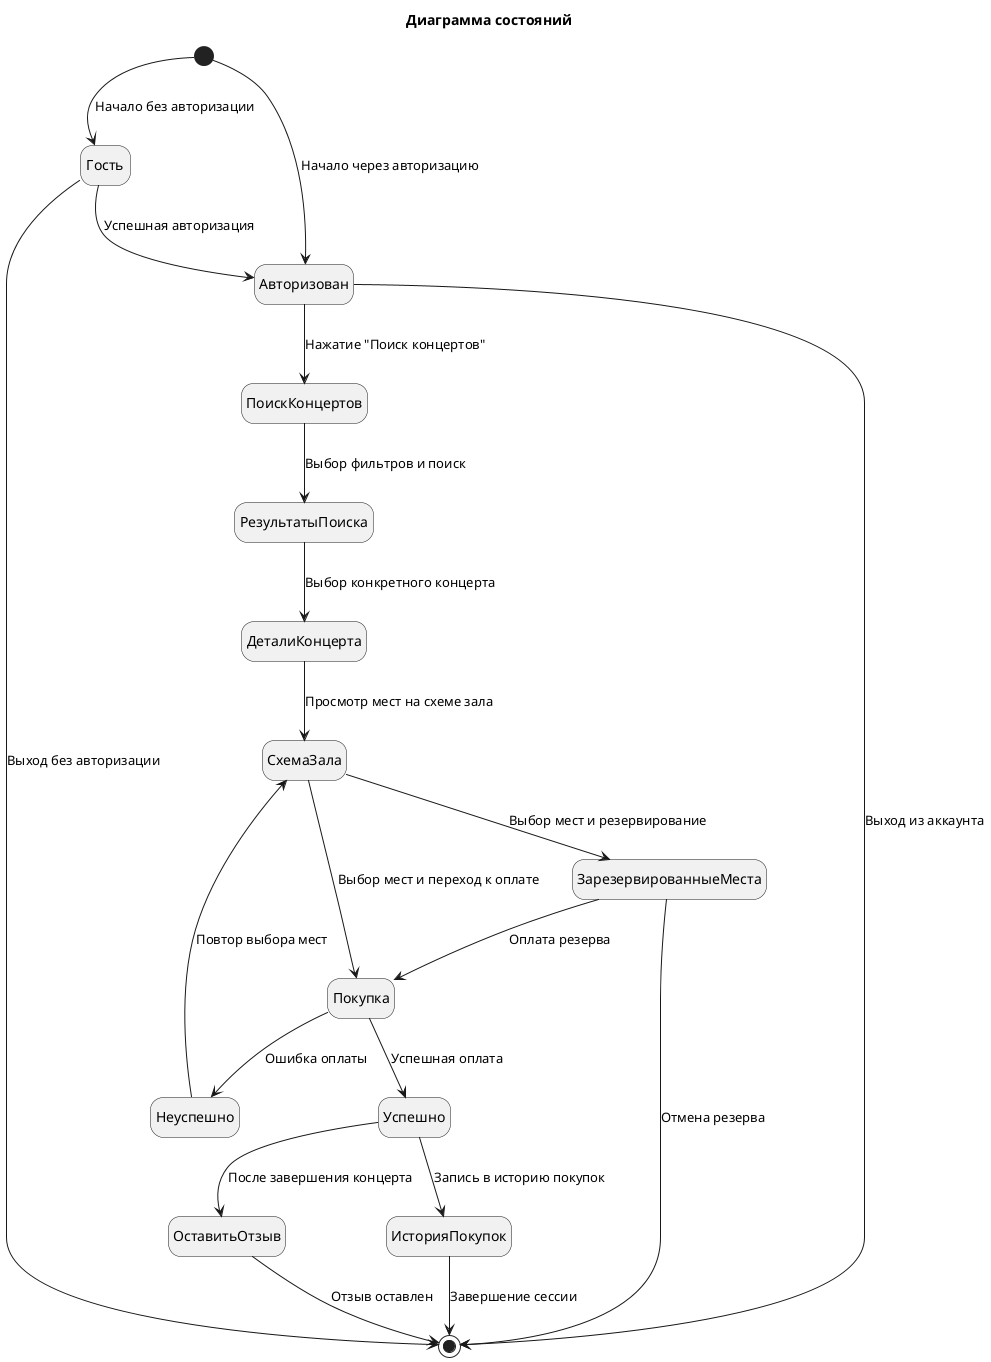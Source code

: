 @startuml Диаграмма состояний
title Диаграмма состояний
top to bottom direction
hide empty description
skinparam nodesep 65

[*] --> Гость : Начало без авторизации
[*] --> Авторизован : Начало через авторизацию

Гость --> Авторизован : Успешная авторизация
Гость --> [*] : Выход без авторизации

Авторизован --> ПоискКонцертов : Нажатие "Поиск концертов"
Авторизован --> [*] : Выход из аккаунта

ПоискКонцертов --> РезультатыПоиска : Выбор фильтров и поиск
РезультатыПоиска --> ДеталиКонцерта : Выбор конкретного концерта
ДеталиКонцерта --> СхемаЗала : Просмотр мест на схеме зала
СхемаЗала --> ЗарезервированныеМеста : Выбор мест и резервирование
ЗарезервированныеМеста --> Покупка : Оплата резерва
ЗарезервированныеМеста --> [*] : Отмена резерва
СхемаЗала --> Покупка : Выбор мест и переход к оплате

Покупка --> Успешно : Успешная оплата
Покупка --> Неуспешно : Ошибка оплаты
Неуспешно --> СхемаЗала : Повтор выбора мест

Успешно --> ИсторияПокупок : Запись в историю покупок
ИсторияПокупок --> [*] : Завершение сессии

Успешно --> ОставитьОтзыв : После завершения концерта
ОставитьОтзыв --> [*] : Отзыв оставлен


@enduml
